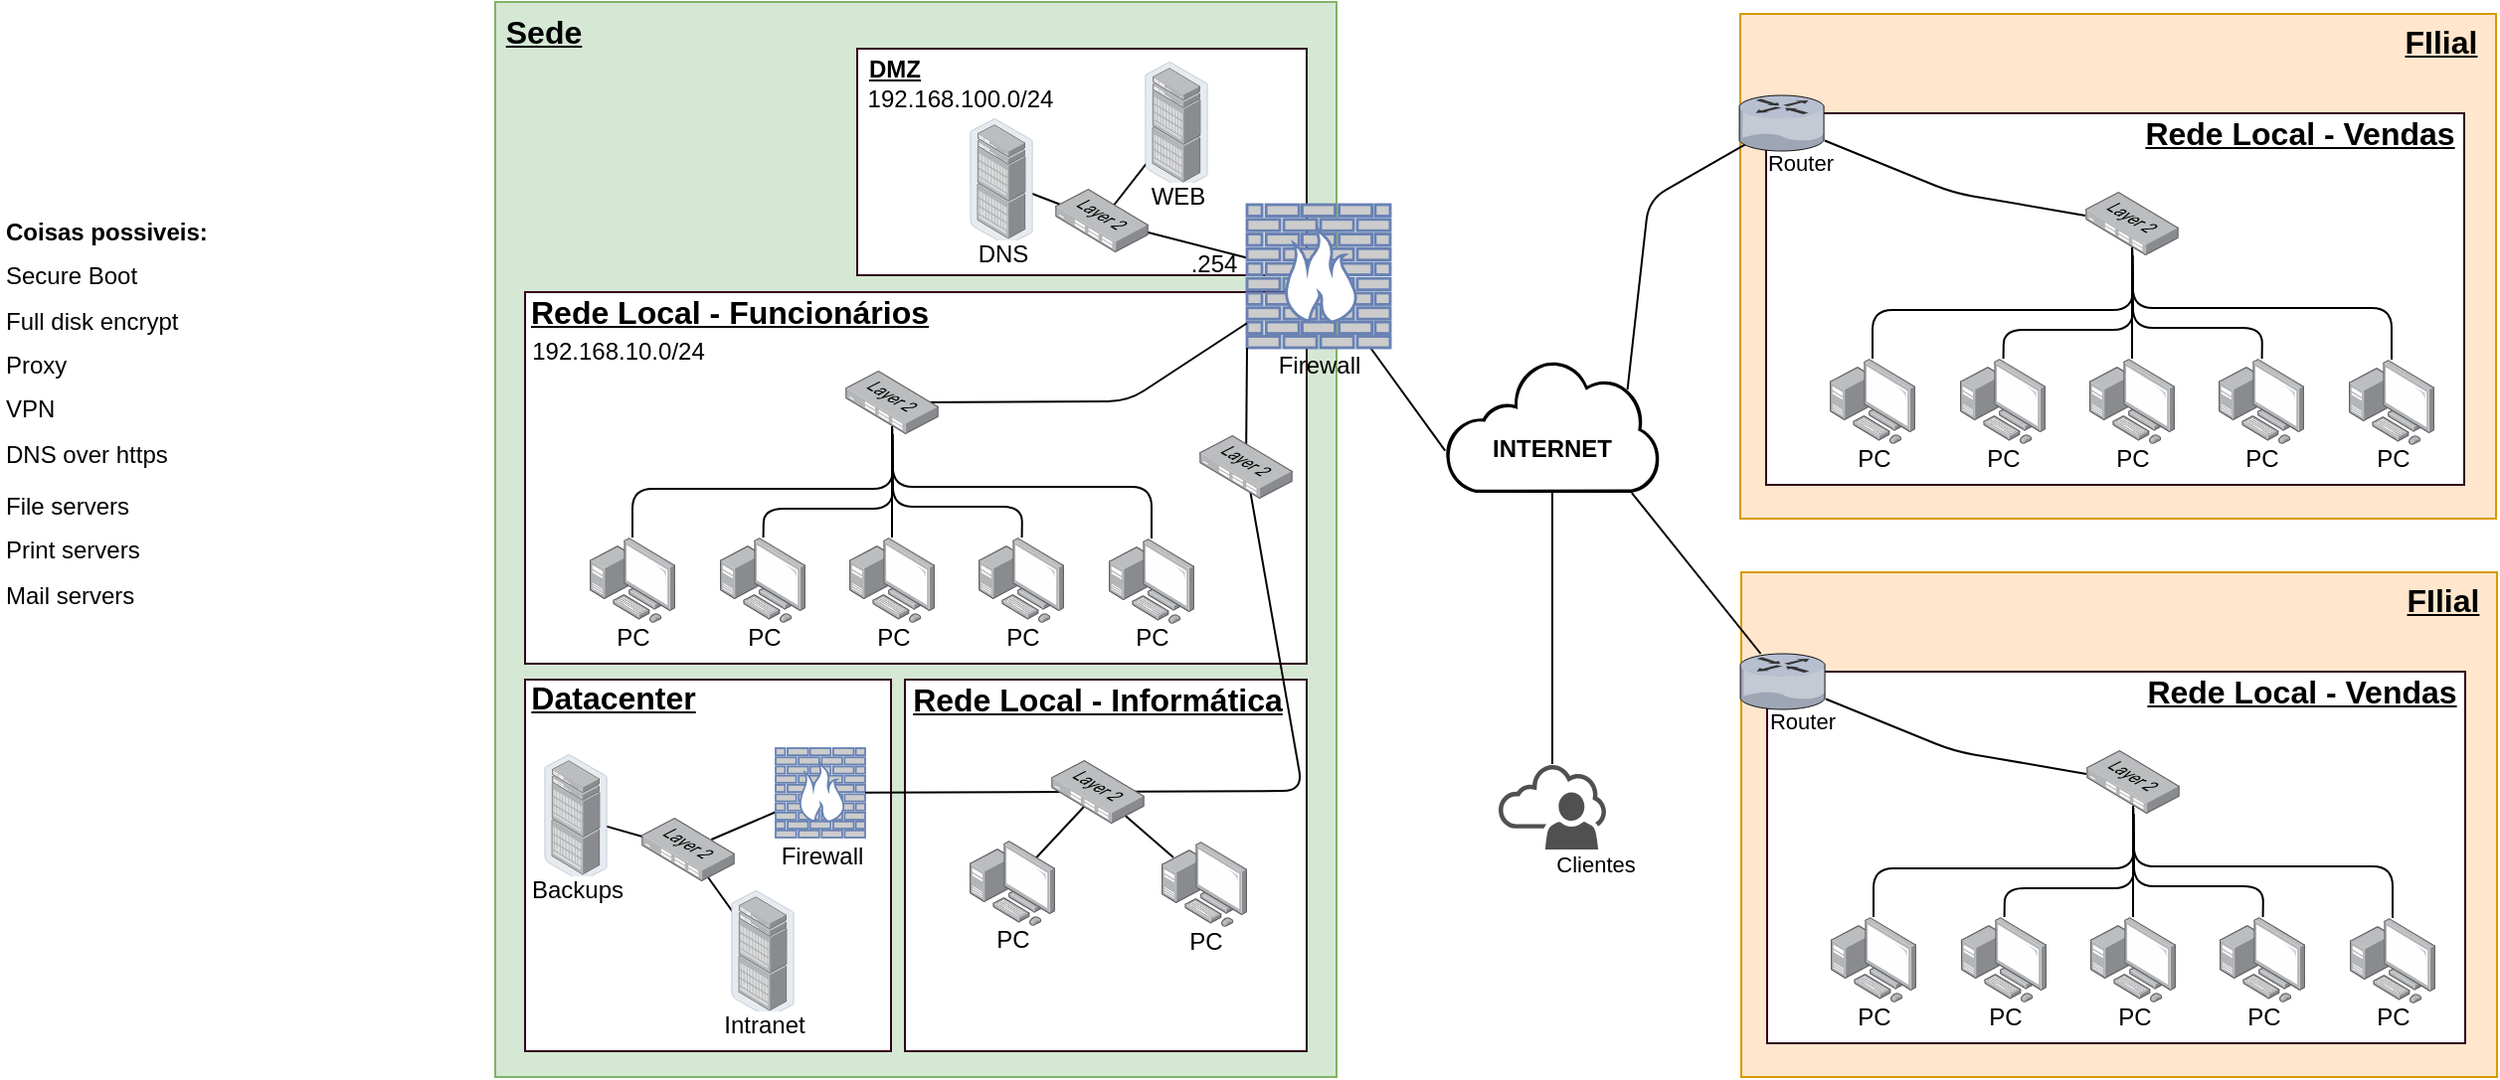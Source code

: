 <mxfile version="12.2.2" type="device" pages="1"><diagram id="WX2gDDHRXdoBWQg4d9Y_" name="Page-1"><mxGraphModel dx="1573" dy="673" grid="0" gridSize="10" guides="1" tooltips="1" connect="1" arrows="0" fold="1" page="0" pageScale="1" pageWidth="827" pageHeight="1169" math="0" shadow="0"><root><mxCell id="0"/><mxCell id="1" parent="0"/><mxCell id="H2KyUJUJa04uN-9Xe-G0-97" value="" style="rounded=0;whiteSpace=wrap;html=1;shadow=0;strokeColor=#d79b00;fillColor=#ffe6cc;fontSize=16;" parent="1" vertex="1"><mxGeometry x="645" y="181" width="380" height="254" as="geometry"/></mxCell><mxCell id="H2KyUJUJa04uN-9Xe-G0-96" value="" style="rounded=0;whiteSpace=wrap;html=1;shadow=0;strokeColor=#82b366;fillColor=#d5e8d4;fontSize=16;" parent="1" vertex="1"><mxGeometry x="19" y="175" width="423" height="541" as="geometry"/></mxCell><mxCell id="H2KyUJUJa04uN-9Xe-G0-12" value="" style="rounded=0;whiteSpace=wrap;html=1;strokeColor=#33001A;shadow=0;" parent="1" vertex="1"><mxGeometry x="34" y="321" width="393" height="187" as="geometry"/></mxCell><mxCell id="H2KyUJUJa04uN-9Xe-G0-13" value="" style="rounded=0;whiteSpace=wrap;html=1;strokeColor=#33001A;" parent="1" vertex="1"><mxGeometry x="201" y="198.5" width="226" height="114" as="geometry"/></mxCell><mxCell id="H2KyUJUJa04uN-9Xe-G0-1" value="PC" style="points=[];aspect=fixed;html=1;align=center;shadow=0;dashed=0;image;image=img/lib/allied_telesis/computer_and_terminals/Personal_Computer_with_Server.svg;spacingTop=-7;" parent="1" vertex="1"><mxGeometry x="66.5" y="444.5" width="43" height="43" as="geometry"/></mxCell><mxCell id="H2KyUJUJa04uN-9Xe-G0-16" value="&lt;b style=&quot;font-size: 12px;&quot;&gt;&lt;font style=&quot;font-size: 12px;&quot;&gt;DMZ&lt;/font&gt;&lt;/b&gt;" style="text;html=1;strokeColor=none;fillColor=none;align=center;verticalAlign=middle;whiteSpace=wrap;rounded=0;fontStyle=4;fontSize=12;" parent="1" vertex="1"><mxGeometry x="200" y="199" width="40" height="20" as="geometry"/></mxCell><mxCell id="H2KyUJUJa04uN-9Xe-G0-17" value="&lt;b style=&quot;font-size: 16px&quot;&gt;&lt;font style=&quot;font-size: 16px&quot;&gt;Rede Local - Funcionários&lt;/font&gt;&lt;/b&gt;" style="text;html=1;strokeColor=none;fillColor=none;align=center;verticalAlign=middle;whiteSpace=wrap;rounded=0;fontStyle=4;fontSize=16;" parent="1" vertex="1"><mxGeometry x="34" y="321" width="206" height="20" as="geometry"/></mxCell><mxCell id="H2KyUJUJa04uN-9Xe-G0-26" value="" style="endArrow=none;html=1;fontSize=13;spacingTop=0;labelBorderColor=none;targetPerimeterSpacing=0;sourcePerimeterSpacing=-26;exitX=0.001;exitY=0.684;exitDx=0;exitDy=0;exitPerimeter=0;" parent="1" source="H2KyUJUJa04uN-9Xe-G0-18" target="H2KyUJUJa04uN-9Xe-G0-4" edge="1"><mxGeometry width="50" height="50" relative="1" as="geometry"><mxPoint x="34" y="676" as="sourcePoint"/><mxPoint x="84" y="626" as="targetPoint"/></mxGeometry></mxCell><mxCell id="H2KyUJUJa04uN-9Xe-G0-31" value="" style="endArrow=none;html=1;fontSize=11;spacingTop=0;sourcePerimeterSpacing=0;targetPerimeterSpacing=-6;endSize=11;" parent="1" source="H2KyUJUJa04uN-9Xe-G0-4" target="H2KyUJUJa04uN-9Xe-G0-27" edge="1"><mxGeometry width="50" height="50" relative="1" as="geometry"><mxPoint x="34" y="677" as="sourcePoint"/><mxPoint x="84" y="627" as="targetPoint"/></mxGeometry></mxCell><mxCell id="H2KyUJUJa04uN-9Xe-G0-4" value="&lt;font color=&quot;#000000&quot;&gt;Firewall&lt;/font&gt;" style="fontColor=#0066CC;verticalAlign=top;verticalLabelPosition=bottom;labelPosition=center;align=center;html=1;outlineConnect=0;fillColor=#CCCCCC;strokeColor=#6881B3;gradientColor=none;gradientDirection=north;strokeWidth=2;shape=mxgraph.networks.firewall;spacingTop=-5;" parent="1" vertex="1"><mxGeometry x="397" y="277" width="72" height="72" as="geometry"/></mxCell><mxCell id="H2KyUJUJa04uN-9Xe-G0-32" value="" style="endArrow=none;html=1;fontSize=11;spacingTop=0;sourcePerimeterSpacing=0;targetPerimeterSpacing=-13;endSize=11;" parent="1" source="H2KyUJUJa04uN-9Xe-G0-4" target="H2KyUJUJa04uN-9Xe-G0-29" edge="1"><mxGeometry width="50" height="50" relative="1" as="geometry"><mxPoint x="423" y="311.968" as="sourcePoint"/><mxPoint x="398" y="298.752" as="targetPoint"/><Array as="points"><mxPoint x="337" y="376"/></Array></mxGeometry></mxCell><mxCell id="H2KyUJUJa04uN-9Xe-G0-29" value="" style="points=[];aspect=fixed;html=1;align=center;shadow=0;dashed=0;image;image=img/lib/allied_telesis/switch/Switch_24_port_L2.svg;strokeColor=#33001A;fillColor=#000000;fontSize=11;verticalAlign=top;horizontal=1;labelBorderColor=none;spacingTop=0;spacing=-53;" parent="1" vertex="1"><mxGeometry x="195" y="360.5" width="47" height="32" as="geometry"/></mxCell><mxCell id="H2KyUJUJa04uN-9Xe-G0-36" value="" style="endArrow=none;html=1;fontSize=13;spacingTop=0;labelBorderColor=none;targetPerimeterSpacing=0;sourcePerimeterSpacing=0;" parent="1" source="H2KyUJUJa04uN-9Xe-G0-35" target="H2KyUJUJa04uN-9Xe-G0-18" edge="1"><mxGeometry width="50" height="50" relative="1" as="geometry"><mxPoint x="533.646" y="305.972" as="sourcePoint"/><mxPoint x="440" y="306.353" as="targetPoint"/></mxGeometry></mxCell><mxCell id="H2KyUJUJa04uN-9Xe-G0-35" value="Clientes" style="pointerEvents=1;shadow=0;dashed=0;html=1;strokeColor=none;fillColor=#505050;labelPosition=center;verticalLabelPosition=bottom;verticalAlign=top;outlineConnect=0;align=center;shape=mxgraph.office.users.online_user;fontSize=11;spacingTop=-6;spacingRight=-43;" parent="1" vertex="1"><mxGeometry x="523.5" y="558.5" width="54" height="43" as="geometry"/></mxCell><mxCell id="H2KyUJUJa04uN-9Xe-G0-25" value="" style="group" parent="1" vertex="1" connectable="0"><mxGeometry x="496.5" y="355" width="108" height="80" as="geometry"/></mxCell><mxCell id="H2KyUJUJa04uN-9Xe-G0-18" value="" style="aspect=fixed;pointerEvents=1;shadow=0;dashed=0;html=1;strokeColor=none;labelPosition=center;verticalLabelPosition=bottom;verticalAlign=top;align=center;fillColor=#000000;shape=mxgraph.mscae.enterprise.internet_hollow" parent="H2KyUJUJa04uN-9Xe-G0-25" vertex="1"><mxGeometry width="108" height="67.021" as="geometry"/></mxCell><mxCell id="H2KyUJUJa04uN-9Xe-G0-20" value="&lt;b style=&quot;white-space: nowrap&quot;&gt;&lt;font style=&quot;font-size: 12px&quot;&gt;INTERNET&lt;/font&gt;&lt;/b&gt;" style="text;html=1;strokeColor=none;fillColor=none;align=center;verticalAlign=middle;whiteSpace=wrap;rounded=0;" parent="H2KyUJUJa04uN-9Xe-G0-25" vertex="1"><mxGeometry x="29.489" y="40.182" width="49.021" height="9.143" as="geometry"/></mxCell><mxCell id="H2KyUJUJa04uN-9Xe-G0-59" value="PC" style="points=[];aspect=fixed;html=1;align=center;shadow=0;dashed=0;image;image=img/lib/allied_telesis/computer_and_terminals/Personal_Computer_with_Server.svg;spacingTop=-7;" parent="1" vertex="1"><mxGeometry x="132" y="444.5" width="43" height="43" as="geometry"/></mxCell><mxCell id="H2KyUJUJa04uN-9Xe-G0-60" value="PC" style="points=[];aspect=fixed;html=1;align=center;shadow=0;dashed=0;image;image=img/lib/allied_telesis/computer_and_terminals/Personal_Computer_with_Server.svg;spacingTop=-7;" parent="1" vertex="1"><mxGeometry x="262" y="444.5" width="43" height="43" as="geometry"/></mxCell><mxCell id="H2KyUJUJa04uN-9Xe-G0-61" value="PC" style="points=[];aspect=fixed;html=1;align=center;shadow=0;dashed=0;image;image=img/lib/allied_telesis/computer_and_terminals/Personal_Computer_with_Server.svg;spacingTop=-7;" parent="1" vertex="1"><mxGeometry x="327.5" y="445.0" width="43" height="43" as="geometry"/></mxCell><mxCell id="H2KyUJUJa04uN-9Xe-G0-62" value="PC" style="points=[];aspect=fixed;html=1;align=center;shadow=0;dashed=0;image;image=img/lib/allied_telesis/computer_and_terminals/Personal_Computer_with_Server.svg;spacingTop=-7;" parent="1" vertex="1"><mxGeometry x="197" y="444.5" width="43" height="43" as="geometry"/></mxCell><mxCell id="H2KyUJUJa04uN-9Xe-G0-63" value="" style="endArrow=none;html=1;fontSize=11;" parent="1" source="H2KyUJUJa04uN-9Xe-G0-1" target="H2KyUJUJa04uN-9Xe-G0-29" edge="1"><mxGeometry width="50" height="50" relative="1" as="geometry"><mxPoint x="34" y="618" as="sourcePoint"/><mxPoint x="84" y="568" as="targetPoint"/><Array as="points"><mxPoint x="88" y="420"/><mxPoint x="219" y="420"/></Array></mxGeometry></mxCell><mxCell id="H2KyUJUJa04uN-9Xe-G0-64" value="" style="endArrow=none;html=1;fontSize=11;" parent="1" source="H2KyUJUJa04uN-9Xe-G0-59" target="H2KyUJUJa04uN-9Xe-G0-29" edge="1"><mxGeometry width="50" height="50" relative="1" as="geometry"><mxPoint x="98" y="487" as="sourcePoint"/><mxPoint x="228.624" y="381.5" as="targetPoint"/><Array as="points"><mxPoint x="154" y="430"/><mxPoint x="219" y="430"/></Array></mxGeometry></mxCell><mxCell id="H2KyUJUJa04uN-9Xe-G0-66" value="" style="endArrow=none;html=1;fontSize=11;jumpSize=4;sourcePerimeterSpacing=0;targetPerimeterSpacing=-4;" parent="1" source="H2KyUJUJa04uN-9Xe-G0-62" target="H2KyUJUJa04uN-9Xe-G0-29" edge="1"><mxGeometry width="50" height="50" relative="1" as="geometry"><mxPoint x="34" y="618" as="sourcePoint"/><mxPoint x="84" y="568" as="targetPoint"/></mxGeometry></mxCell><mxCell id="H2KyUJUJa04uN-9Xe-G0-68" value="" style="endArrow=none;html=1;fontSize=11;" parent="1" source="H2KyUJUJa04uN-9Xe-G0-60" target="H2KyUJUJa04uN-9Xe-G0-29" edge="1"><mxGeometry width="50" height="50" relative="1" as="geometry"><mxPoint x="34" y="618" as="sourcePoint"/><mxPoint x="84" y="568" as="targetPoint"/><Array as="points"><mxPoint x="284" y="429"/><mxPoint x="219" y="429"/></Array></mxGeometry></mxCell><mxCell id="H2KyUJUJa04uN-9Xe-G0-70" value="" style="endArrow=none;html=1;fontSize=11;targetPerimeterSpacing=-3;" parent="1" source="H2KyUJUJa04uN-9Xe-G0-61" target="H2KyUJUJa04uN-9Xe-G0-29" edge="1"><mxGeometry width="50" height="50" relative="1" as="geometry"><mxPoint x="34" y="618" as="sourcePoint"/><mxPoint x="84" y="568" as="targetPoint"/><Array as="points"><mxPoint x="349" y="419"/><mxPoint x="219" y="419"/></Array></mxGeometry></mxCell><mxCell id="H2KyUJUJa04uN-9Xe-G0-74" value="" style="endArrow=none;html=1;fontSize=11;sourcePerimeterSpacing=-8;targetPerimeterSpacing=-5;" parent="1" source="H2KyUJUJa04uN-9Xe-G0-27" target="H2KyUJUJa04uN-9Xe-G0-71" edge="1"><mxGeometry width="50" height="50" relative="1" as="geometry"><mxPoint x="34" y="579" as="sourcePoint"/><mxPoint x="84" y="529" as="targetPoint"/><Array as="points"/></mxGeometry></mxCell><mxCell id="H2KyUJUJa04uN-9Xe-G0-75" value="" style="endArrow=none;html=1;fontSize=11;targetPerimeterSpacing=-5;sourcePerimeterSpacing=-10;" parent="1" source="H2KyUJUJa04uN-9Xe-G0-27" target="H2KyUJUJa04uN-9Xe-G0-10" edge="1"><mxGeometry width="50" height="50" relative="1" as="geometry"><mxPoint x="337.5" y="305.957" as="sourcePoint"/><mxPoint x="260.5" y="289.433" as="targetPoint"/><Array as="points"/></mxGeometry></mxCell><mxCell id="H2KyUJUJa04uN-9Xe-G0-27" value="" style="points=[];aspect=fixed;html=1;align=center;shadow=0;dashed=0;image;image=img/lib/allied_telesis/switch/Switch_24_port_L2.svg;strokeColor=#33001A;fillColor=#000000;fontSize=11;verticalAlign=top;horizontal=1;labelBorderColor=none;spacingTop=-8;" parent="1" vertex="1"><mxGeometry x="300.5" y="269" width="47" height="32" as="geometry"/></mxCell><mxCell id="H2KyUJUJa04uN-9Xe-G0-71" value="DNS" style="points=[];aspect=fixed;html=1;align=center;shadow=0;dashed=0;image;image=img/lib/allied_telesis/storage/Datacenter_Server_Rack_EoR.svg;spacingTop=-10;" parent="1" vertex="1"><mxGeometry x="257.5" y="233.5" width="32" height="64" as="geometry"/></mxCell><mxCell id="H2KyUJUJa04uN-9Xe-G0-10" value="WEB" style="points=[];aspect=fixed;html=1;align=center;shadow=0;dashed=0;image;image=img/lib/allied_telesis/storage/Datacenter_Server_Rack_EoR.svg;spacingTop=-10;" parent="1" vertex="1"><mxGeometry x="345.5" y="205" width="32" height="64" as="geometry"/></mxCell><mxCell id="H2KyUJUJa04uN-9Xe-G0-76" value="" style="rounded=0;whiteSpace=wrap;html=1;strokeColor=#33001A;shadow=0;" parent="1" vertex="1"><mxGeometry x="658" y="231" width="351" height="187" as="geometry"/></mxCell><mxCell id="H2KyUJUJa04uN-9Xe-G0-77" value="PC" style="points=[];aspect=fixed;html=1;align=center;shadow=0;dashed=0;image;image=img/lib/allied_telesis/computer_and_terminals/Personal_Computer_with_Server.svg;spacingTop=-7;" parent="1" vertex="1"><mxGeometry x="690" y="354.5" width="43" height="43" as="geometry"/></mxCell><mxCell id="H2KyUJUJa04uN-9Xe-G0-79" value="" style="points=[];aspect=fixed;html=1;align=center;shadow=0;dashed=0;image;image=img/lib/allied_telesis/switch/Switch_24_port_L2.svg;strokeColor=#33001A;fillColor=#000000;fontSize=11;verticalAlign=top;horizontal=1;labelBorderColor=none;spacingTop=0;spacing=-53;" parent="1" vertex="1"><mxGeometry x="818.5" y="270.5" width="47" height="32" as="geometry"/></mxCell><mxCell id="H2KyUJUJa04uN-9Xe-G0-80" value="PC" style="points=[];aspect=fixed;html=1;align=center;shadow=0;dashed=0;image;image=img/lib/allied_telesis/computer_and_terminals/Personal_Computer_with_Server.svg;spacingTop=-7;" parent="1" vertex="1"><mxGeometry x="755.5" y="354.5" width="43" height="43" as="geometry"/></mxCell><mxCell id="H2KyUJUJa04uN-9Xe-G0-81" value="PC" style="points=[];aspect=fixed;html=1;align=center;shadow=0;dashed=0;image;image=img/lib/allied_telesis/computer_and_terminals/Personal_Computer_with_Server.svg;spacingTop=-7;" parent="1" vertex="1"><mxGeometry x="885.5" y="354.5" width="43" height="43" as="geometry"/></mxCell><mxCell id="H2KyUJUJa04uN-9Xe-G0-82" value="PC" style="points=[];aspect=fixed;html=1;align=center;shadow=0;dashed=0;image;image=img/lib/allied_telesis/computer_and_terminals/Personal_Computer_with_Server.svg;spacingTop=-7;" parent="1" vertex="1"><mxGeometry x="951" y="355.0" width="43" height="43" as="geometry"/></mxCell><mxCell id="H2KyUJUJa04uN-9Xe-G0-83" value="PC" style="points=[];aspect=fixed;html=1;align=center;shadow=0;dashed=0;image;image=img/lib/allied_telesis/computer_and_terminals/Personal_Computer_with_Server.svg;spacingTop=-7;" parent="1" vertex="1"><mxGeometry x="820.5" y="354.5" width="43" height="43" as="geometry"/></mxCell><mxCell id="H2KyUJUJa04uN-9Xe-G0-86" value="" style="endArrow=none;html=1;fontSize=11;" parent="1" edge="1"><mxGeometry width="50" height="50" relative="1" as="geometry"><mxPoint x="711.5" y="354.5" as="sourcePoint"/><mxPoint x="842.184" y="302.5" as="targetPoint"/><Array as="points"><mxPoint x="711.5" y="330"/><mxPoint x="842.5" y="330"/></Array></mxGeometry></mxCell><mxCell id="H2KyUJUJa04uN-9Xe-G0-87" value="" style="endArrow=none;html=1;fontSize=11;" parent="1" edge="1"><mxGeometry width="50" height="50" relative="1" as="geometry"><mxPoint x="777.299" y="354.5" as="sourcePoint"/><mxPoint x="842.15" y="302.5" as="targetPoint"/><Array as="points"><mxPoint x="777.5" y="340"/><mxPoint x="842.5" y="340"/></Array></mxGeometry></mxCell><mxCell id="H2KyUJUJa04uN-9Xe-G0-88" value="" style="endArrow=none;html=1;fontSize=11;jumpSize=4;sourcePerimeterSpacing=0;targetPerimeterSpacing=-4;" parent="1" edge="1"><mxGeometry width="50" height="50" relative="1" as="geometry"><mxPoint x="842" y="354.5" as="sourcePoint"/><mxPoint x="842" y="298.5" as="targetPoint"/></mxGeometry></mxCell><mxCell id="H2KyUJUJa04uN-9Xe-G0-89" value="" style="endArrow=none;html=1;fontSize=11;" parent="1" edge="1"><mxGeometry width="50" height="50" relative="1" as="geometry"><mxPoint x="907.291" y="354.5" as="sourcePoint"/><mxPoint x="842.152" y="302.5" as="targetPoint"/><Array as="points"><mxPoint x="907.5" y="339"/><mxPoint x="842.5" y="339"/></Array></mxGeometry></mxCell><mxCell id="H2KyUJUJa04uN-9Xe-G0-90" value="" style="endArrow=none;html=1;fontSize=11;targetPerimeterSpacing=-3;" parent="1" edge="1"><mxGeometry width="50" height="50" relative="1" as="geometry"><mxPoint x="972.5" y="355" as="sourcePoint"/><mxPoint x="842.153" y="299.5" as="targetPoint"/><Array as="points"><mxPoint x="972.5" y="329"/><mxPoint x="842.5" y="329"/></Array></mxGeometry></mxCell><mxCell id="H2KyUJUJa04uN-9Xe-G0-92" value="" style="endArrow=none;html=1;fontSize=11;exitX=0.85;exitY=0.225;exitDx=0;exitDy=0;exitPerimeter=0;targetPerimeterSpacing=-3;sourcePerimeterSpacing=0;" parent="1" source="H2KyUJUJa04uN-9Xe-G0-18" target="H2KyUJUJa04uN-9Xe-G0-91" edge="1"><mxGeometry width="50" height="50" relative="1" as="geometry"><mxPoint x="303" y="554.5" as="sourcePoint"/><mxPoint x="353" y="504.5" as="targetPoint"/><Array as="points"><mxPoint x="599" y="274.5"/></Array></mxGeometry></mxCell><mxCell id="H2KyUJUJa04uN-9Xe-G0-94" value="" style="endArrow=none;html=1;fontSize=11;" parent="1" source="H2KyUJUJa04uN-9Xe-G0-79" target="H2KyUJUJa04uN-9Xe-G0-91" edge="1"><mxGeometry width="50" height="50" relative="1" as="geometry"><mxPoint x="500.5" y="489" as="sourcePoint"/><mxPoint x="550.5" y="439" as="targetPoint"/><Array as="points"><mxPoint x="752" y="271"/></Array></mxGeometry></mxCell><mxCell id="H2KyUJUJa04uN-9Xe-G0-95" value="&lt;b style=&quot;font-size: 16px&quot;&gt;&lt;font style=&quot;font-size: 16px&quot;&gt;Rede Local - Vendas&lt;/font&gt;&lt;/b&gt;" style="text;html=1;strokeColor=none;fillColor=none;align=center;verticalAlign=middle;whiteSpace=wrap;rounded=0;fontStyle=4;fontSize=16;" parent="1" vertex="1"><mxGeometry x="844" y="231" width="165" height="20" as="geometry"/></mxCell><mxCell id="H2KyUJUJa04uN-9Xe-G0-98" value="&lt;b style=&quot;font-size: 16px&quot;&gt;&lt;font style=&quot;font-size: 16px&quot;&gt;Sede&lt;/font&gt;&lt;/b&gt;" style="text;html=1;strokeColor=none;fillColor=none;align=center;verticalAlign=middle;whiteSpace=wrap;rounded=0;fontStyle=4;fontSize=16;" parent="1" vertex="1"><mxGeometry x="16" y="179.5" width="55" height="20" as="geometry"/></mxCell><mxCell id="H2KyUJUJa04uN-9Xe-G0-99" value="&lt;b&gt;FIlial&lt;/b&gt;" style="text;html=1;strokeColor=none;fillColor=none;align=center;verticalAlign=middle;whiteSpace=wrap;rounded=0;fontStyle=4;fontSize=16;" parent="1" vertex="1"><mxGeometry x="970" y="185" width="55" height="20" as="geometry"/></mxCell><mxCell id="aaq_LhnDiimIodWtCc64-2" value="" style="rounded=0;whiteSpace=wrap;html=1;strokeColor=#33001A;shadow=0;" parent="1" vertex="1"><mxGeometry x="225" y="516" width="202" height="187" as="geometry"/></mxCell><mxCell id="aaq_LhnDiimIodWtCc64-3" value="&lt;b style=&quot;font-size: 16px&quot;&gt;&lt;font style=&quot;font-size: 16px&quot;&gt;Rede Local - Informática&lt;/font&gt;&lt;/b&gt;" style="text;html=1;strokeColor=none;fillColor=none;align=center;verticalAlign=middle;whiteSpace=wrap;rounded=0;fontStyle=4;fontSize=16;" parent="1" vertex="1"><mxGeometry x="227" y="515.5" width="190" height="20" as="geometry"/></mxCell><mxCell id="aaq_LhnDiimIodWtCc64-8" value="" style="rounded=0;whiteSpace=wrap;html=1;shadow=0;strokeColor=#d79b00;fillColor=#ffe6cc;fontSize=16;" parent="1" vertex="1"><mxGeometry x="645.5" y="462" width="380" height="254" as="geometry"/></mxCell><mxCell id="aaq_LhnDiimIodWtCc64-9" value="" style="rounded=0;whiteSpace=wrap;html=1;strokeColor=#33001A;shadow=0;" parent="1" vertex="1"><mxGeometry x="658.5" y="512" width="351" height="187" as="geometry"/></mxCell><mxCell id="aaq_LhnDiimIodWtCc64-10" value="PC" style="points=[];aspect=fixed;html=1;align=center;shadow=0;dashed=0;image;image=img/lib/allied_telesis/computer_and_terminals/Personal_Computer_with_Server.svg;spacingTop=-7;" parent="1" vertex="1"><mxGeometry x="690.5" y="635.5" width="43" height="43" as="geometry"/></mxCell><mxCell id="aaq_LhnDiimIodWtCc64-11" value="" style="points=[];aspect=fixed;html=1;align=center;shadow=0;dashed=0;image;image=img/lib/allied_telesis/switch/Switch_24_port_L2.svg;strokeColor=#33001A;fillColor=#000000;fontSize=11;verticalAlign=top;horizontal=1;labelBorderColor=none;spacingTop=0;spacing=-53;" parent="1" vertex="1"><mxGeometry x="819" y="551.5" width="47" height="32" as="geometry"/></mxCell><mxCell id="aaq_LhnDiimIodWtCc64-12" value="PC" style="points=[];aspect=fixed;html=1;align=center;shadow=0;dashed=0;image;image=img/lib/allied_telesis/computer_and_terminals/Personal_Computer_with_Server.svg;spacingTop=-7;" parent="1" vertex="1"><mxGeometry x="756" y="635.5" width="43" height="43" as="geometry"/></mxCell><mxCell id="aaq_LhnDiimIodWtCc64-13" value="PC" style="points=[];aspect=fixed;html=1;align=center;shadow=0;dashed=0;image;image=img/lib/allied_telesis/computer_and_terminals/Personal_Computer_with_Server.svg;spacingTop=-7;" parent="1" vertex="1"><mxGeometry x="886" y="635.5" width="43" height="43" as="geometry"/></mxCell><mxCell id="aaq_LhnDiimIodWtCc64-14" value="PC" style="points=[];aspect=fixed;html=1;align=center;shadow=0;dashed=0;image;image=img/lib/allied_telesis/computer_and_terminals/Personal_Computer_with_Server.svg;spacingTop=-7;" parent="1" vertex="1"><mxGeometry x="951.5" y="636" width="43" height="43" as="geometry"/></mxCell><mxCell id="aaq_LhnDiimIodWtCc64-15" value="PC" style="points=[];aspect=fixed;html=1;align=center;shadow=0;dashed=0;image;image=img/lib/allied_telesis/computer_and_terminals/Personal_Computer_with_Server.svg;spacingTop=-7;" parent="1" vertex="1"><mxGeometry x="821" y="635.5" width="43" height="43" as="geometry"/></mxCell><mxCell id="aaq_LhnDiimIodWtCc64-16" value="" style="endArrow=none;html=1;fontSize=11;" parent="1" edge="1"><mxGeometry width="50" height="50" relative="1" as="geometry"><mxPoint x="712" y="635.5" as="sourcePoint"/><mxPoint x="842.684" y="583.5" as="targetPoint"/><Array as="points"><mxPoint x="712" y="611"/><mxPoint x="843" y="611"/></Array></mxGeometry></mxCell><mxCell id="aaq_LhnDiimIodWtCc64-17" value="" style="endArrow=none;html=1;fontSize=11;" parent="1" edge="1"><mxGeometry width="50" height="50" relative="1" as="geometry"><mxPoint x="777.799" y="635.5" as="sourcePoint"/><mxPoint x="842.65" y="583.5" as="targetPoint"/><Array as="points"><mxPoint x="778" y="621"/><mxPoint x="843" y="621"/></Array></mxGeometry></mxCell><mxCell id="aaq_LhnDiimIodWtCc64-18" value="" style="endArrow=none;html=1;fontSize=11;jumpSize=4;sourcePerimeterSpacing=0;targetPerimeterSpacing=-4;" parent="1" edge="1"><mxGeometry width="50" height="50" relative="1" as="geometry"><mxPoint x="842.5" y="635.5" as="sourcePoint"/><mxPoint x="842.5" y="579.5" as="targetPoint"/></mxGeometry></mxCell><mxCell id="aaq_LhnDiimIodWtCc64-19" value="" style="endArrow=none;html=1;fontSize=11;" parent="1" edge="1"><mxGeometry width="50" height="50" relative="1" as="geometry"><mxPoint x="907.791" y="635.5" as="sourcePoint"/><mxPoint x="842.652" y="583.5" as="targetPoint"/><Array as="points"><mxPoint x="908" y="620"/><mxPoint x="843" y="620"/></Array></mxGeometry></mxCell><mxCell id="aaq_LhnDiimIodWtCc64-20" value="" style="endArrow=none;html=1;fontSize=11;targetPerimeterSpacing=-3;" parent="1" edge="1"><mxGeometry width="50" height="50" relative="1" as="geometry"><mxPoint x="973" y="636" as="sourcePoint"/><mxPoint x="842.653" y="580.5" as="targetPoint"/><Array as="points"><mxPoint x="973" y="610"/><mxPoint x="843" y="610"/></Array></mxGeometry></mxCell><mxCell id="aaq_LhnDiimIodWtCc64-21" value="Router" style="verticalLabelPosition=bottom;aspect=fixed;html=1;verticalAlign=top;strokeColor=none;align=center;outlineConnect=0;shape=mxgraph.citrix.router;shadow=0;fillColor=#000000;fontSize=11;spacingTop=-7;spacingRight=-18;" parent="1" vertex="1"><mxGeometry x="645" y="503" width="43" height="28" as="geometry"/></mxCell><mxCell id="aaq_LhnDiimIodWtCc64-22" value="" style="endArrow=none;html=1;fontSize=11;" parent="1" source="aaq_LhnDiimIodWtCc64-11" target="aaq_LhnDiimIodWtCc64-21" edge="1"><mxGeometry width="50" height="50" relative="1" as="geometry"><mxPoint x="501" y="770" as="sourcePoint"/><mxPoint x="551" y="720" as="targetPoint"/><Array as="points"><mxPoint x="752.5" y="552"/></Array></mxGeometry></mxCell><mxCell id="aaq_LhnDiimIodWtCc64-23" value="&lt;b style=&quot;font-size: 16px&quot;&gt;&lt;font style=&quot;font-size: 16px&quot;&gt;Rede Local - Vendas&lt;/font&gt;&lt;/b&gt;" style="text;html=1;strokeColor=none;fillColor=none;align=center;verticalAlign=middle;whiteSpace=wrap;rounded=0;fontStyle=4;fontSize=16;" parent="1" vertex="1"><mxGeometry x="844.5" y="512" width="165" height="20" as="geometry"/></mxCell><mxCell id="aaq_LhnDiimIodWtCc64-24" value="&lt;b&gt;FIlial&lt;/b&gt;" style="text;html=1;strokeColor=none;fillColor=none;align=center;verticalAlign=middle;whiteSpace=wrap;rounded=0;fontStyle=4;fontSize=16;" parent="1" vertex="1"><mxGeometry x="970.5" y="466" width="55" height="20" as="geometry"/></mxCell><mxCell id="aaq_LhnDiimIodWtCc64-25" value="" style="endArrow=none;html=1;fontSize=11;exitX=0.87;exitY=1;exitDx=0;exitDy=0;exitPerimeter=0;" parent="1" source="H2KyUJUJa04uN-9Xe-G0-18" target="aaq_LhnDiimIodWtCc64-21" edge="1"><mxGeometry width="50" height="50" relative="1" as="geometry"><mxPoint x="598.3" y="429.08" as="sourcePoint"/><mxPoint x="654.5" y="258.354" as="targetPoint"/><Array as="points"/></mxGeometry></mxCell><mxCell id="H2KyUJUJa04uN-9Xe-G0-91" value="Router" style="verticalLabelPosition=bottom;aspect=fixed;html=1;verticalAlign=top;strokeColor=none;align=center;outlineConnect=0;shape=mxgraph.citrix.router;shadow=0;fillColor=#000000;fontSize=11;spacingTop=-7;spacingRight=-18;" parent="1" vertex="1"><mxGeometry x="644.5" y="222" width="43" height="28" as="geometry"/></mxCell><mxCell id="aaq_LhnDiimIodWtCc64-30" value="" style="endArrow=none;html=1;targetPerimeterSpacing=-10;sourcePerimeterSpacing=-10;" parent="1" source="aaq_LhnDiimIodWtCc64-26" target="aaq_LhnDiimIodWtCc64-28" edge="1"><mxGeometry width="50" height="50" relative="1" as="geometry"><mxPoint x="195.5" y="600.637" as="sourcePoint"/><mxPoint x="287" y="612.861" as="targetPoint"/></mxGeometry></mxCell><mxCell id="aaq_LhnDiimIodWtCc64-31" value="" style="endArrow=none;html=1;targetPerimeterSpacing=-7;sourcePerimeterSpacing=-6;" parent="1" source="aaq_LhnDiimIodWtCc64-27" target="aaq_LhnDiimIodWtCc64-28" edge="1"><mxGeometry width="50" height="50" relative="1" as="geometry"><mxPoint x="271.5" y="651.132" as="sourcePoint"/><mxPoint x="292.739" y="632" as="targetPoint"/></mxGeometry></mxCell><mxCell id="aaq_LhnDiimIodWtCc64-27" value="PC" style="points=[];aspect=fixed;html=1;align=center;shadow=0;dashed=0;image;image=img/lib/allied_telesis/computer_and_terminals/Personal_Computer_with_Server.svg;spacingTop=-7;" parent="1" vertex="1"><mxGeometry x="354" y="597.5" width="43" height="43" as="geometry"/></mxCell><mxCell id="aaq_LhnDiimIodWtCc64-26" value="PC" style="points=[];aspect=fixed;html=1;align=center;shadow=0;dashed=0;image;image=img/lib/allied_telesis/computer_and_terminals/Personal_Computer_with_Server.svg;spacingTop=-7;" parent="1" vertex="1"><mxGeometry x="257.5" y="597" width="43" height="43" as="geometry"/></mxCell><mxCell id="aaq_LhnDiimIodWtCc64-33" value="" style="rounded=0;whiteSpace=wrap;html=1;strokeColor=#33001A;shadow=0;" parent="1" vertex="1"><mxGeometry x="34" y="516" width="184" height="187" as="geometry"/></mxCell><mxCell id="aaq_LhnDiimIodWtCc64-34" value="&lt;b style=&quot;font-size: 16px&quot;&gt;&lt;font style=&quot;font-size: 16px&quot;&gt;Datacenter&lt;/font&gt;&lt;/b&gt;" style="text;html=1;strokeColor=none;fillColor=none;align=center;verticalAlign=middle;whiteSpace=wrap;rounded=0;fontStyle=4;fontSize=16;" parent="1" vertex="1"><mxGeometry x="41" y="516.5" width="75" height="17" as="geometry"/></mxCell><mxCell id="aaq_LhnDiimIodWtCc64-29" value="" style="endArrow=none;html=1;targetPerimeterSpacing=-11;sourcePerimeterSpacing=-6;" parent="1" source="aaq_LhnDiimIodWtCc64-1" target="aaq_LhnDiimIodWtCc64-36" edge="1"><mxGeometry width="50" height="50" relative="1" as="geometry"><mxPoint x="16" y="842" as="sourcePoint"/><mxPoint x="66" y="792" as="targetPoint"/></mxGeometry></mxCell><mxCell id="aaq_LhnDiimIodWtCc64-1" value="Backups" style="points=[];aspect=fixed;html=1;align=center;shadow=0;dashed=0;image;image=img/lib/allied_telesis/storage/Datacenter_Server_Rack_EoR.svg;spacingTop=-10;" parent="1" vertex="1"><mxGeometry x="43.5" y="553.5" width="32" height="64" as="geometry"/></mxCell><mxCell id="aaq_LhnDiimIodWtCc64-37" value="" style="endArrow=none;html=1;sourcePerimeterSpacing=-9;targetPerimeterSpacing=-6;" parent="1" source="aaq_LhnDiimIodWtCc64-36" target="aaq_LhnDiimIodWtCc64-35" edge="1"><mxGeometry width="50" height="50" relative="1" as="geometry"><mxPoint x="67" y="811" as="sourcePoint"/><mxPoint x="117" y="761" as="targetPoint"/></mxGeometry></mxCell><mxCell id="aaq_LhnDiimIodWtCc64-35" value="Intranet" style="points=[];aspect=fixed;html=1;align=center;shadow=0;dashed=0;image;image=img/lib/allied_telesis/storage/Datacenter_Server_Rack_EoR.svg;spacingTop=-10;" parent="1" vertex="1"><mxGeometry x="137.5" y="622" width="32" height="64" as="geometry"/></mxCell><mxCell id="aaq_LhnDiimIodWtCc64-42" value="" style="endArrow=none;html=1;sourcePerimeterSpacing=-11;" parent="1" source="aaq_LhnDiimIodWtCc64-36" target="aaq_LhnDiimIodWtCc64-40" edge="1"><mxGeometry width="50" height="50" relative="1" as="geometry"><mxPoint x="16" y="811" as="sourcePoint"/><mxPoint x="66" y="761" as="targetPoint"/></mxGeometry></mxCell><mxCell id="aaq_LhnDiimIodWtCc64-36" value="" style="points=[];aspect=fixed;html=1;align=center;shadow=0;dashed=0;image;image=img/lib/allied_telesis/switch/Switch_24_port_L2.svg;strokeColor=#33001A;fillColor=#000000;fontSize=11;verticalAlign=top;horizontal=1;labelBorderColor=none;spacingTop=0;spacing=-53;" parent="1" vertex="1"><mxGeometry x="92.5" y="585.5" width="47" height="32" as="geometry"/></mxCell><mxCell id="aaq_LhnDiimIodWtCc64-40" value="&lt;font color=&quot;#000000&quot;&gt;Firewall&lt;/font&gt;" style="fontColor=#0066CC;verticalAlign=top;verticalLabelPosition=bottom;labelPosition=center;align=center;html=1;outlineConnect=0;fillColor=#CCCCCC;strokeColor=#6881B3;gradientColor=none;gradientDirection=north;strokeWidth=2;shape=mxgraph.networks.firewall;spacingTop=-5;" parent="1" vertex="1"><mxGeometry x="160" y="550.5" width="45" height="45" as="geometry"/></mxCell><mxCell id="aaq_LhnDiimIodWtCc64-45" value="Secure Boot&lt;br&gt;" style="text;html=1;resizable=0;points=[];autosize=1;align=left;verticalAlign=top;spacingTop=-4;" parent="1" vertex="1"><mxGeometry x="-229.5" y="303" width="123" height="20" as="geometry"/></mxCell><mxCell id="aaq_LhnDiimIodWtCc64-46" value="Full disk encrypt" style="text;html=1;resizable=0;points=[];autosize=1;align=left;verticalAlign=top;spacingTop=-4;" parent="1" vertex="1"><mxGeometry x="-229.5" y="326" width="123" height="20" as="geometry"/></mxCell><mxCell id="aaq_LhnDiimIodWtCc64-47" value="Proxy" style="text;html=1;resizable=0;points=[];autosize=1;align=left;verticalAlign=top;spacingTop=-4;" parent="1" vertex="1"><mxGeometry x="-229.5" y="348" width="123" height="20" as="geometry"/></mxCell><mxCell id="aaq_LhnDiimIodWtCc64-48" value="VPN" style="text;html=1;resizable=0;points=[];autosize=1;align=left;verticalAlign=top;spacingTop=-4;" parent="1" vertex="1"><mxGeometry x="-229.5" y="370" width="123" height="20" as="geometry"/></mxCell><mxCell id="aaq_LhnDiimIodWtCc64-49" value="Coisas possiveis:" style="text;html=1;strokeColor=none;fillColor=none;align=left;verticalAlign=middle;whiteSpace=wrap;rounded=0;fontStyle=1" parent="1" vertex="1"><mxGeometry x="-229.5" y="281" width="123" height="20" as="geometry"/></mxCell><mxCell id="aaq_LhnDiimIodWtCc64-50" value="DNS over https" style="text;html=1;resizable=0;points=[];autosize=1;align=left;verticalAlign=top;spacingTop=-4;" parent="1" vertex="1"><mxGeometry x="-229.5" y="393" width="123" height="20" as="geometry"/></mxCell><mxCell id="aaq_LhnDiimIodWtCc64-51" value="File servers" style="text;html=1;align=left;" parent="1" vertex="1"><mxGeometry x="-229.5" y="415" width="123" height="20" as="geometry"/></mxCell><mxCell id="aaq_LhnDiimIodWtCc64-52" value="Print servers" style="text;html=1;align=left;" parent="1" vertex="1"><mxGeometry x="-229.5" y="437" width="123" height="20" as="geometry"/></mxCell><mxCell id="aaq_LhnDiimIodWtCc64-53" value="Mail servers" style="text;html=1;align=left;" parent="1" vertex="1"><mxGeometry x="-229.5" y="459.667" width="123" height="20" as="geometry"/></mxCell><mxCell id="0itgbWXM6mOdTdpMkVn0-1" value="" style="endArrow=none;html=1;targetPerimeterSpacing=-10;sourcePerimeterSpacing=-15;" parent="1" source="aaq_LhnDiimIodWtCc64-43" target="aaq_LhnDiimIodWtCc64-28" edge="1"><mxGeometry width="50" height="50" relative="1" as="geometry"><mxPoint x="-230" y="811" as="sourcePoint"/><mxPoint x="-180" y="761" as="targetPoint"/><Array as="points"><mxPoint x="425" y="572"/></Array></mxGeometry></mxCell><mxCell id="0itgbWXM6mOdTdpMkVn0-3" value="" style="endArrow=none;html=1;sourcePerimeterSpacing=-10;" parent="1" source="aaq_LhnDiimIodWtCc64-28" target="aaq_LhnDiimIodWtCc64-40" edge="1"><mxGeometry width="50" height="50" relative="1" as="geometry"><mxPoint x="-230" y="811" as="sourcePoint"/><mxPoint x="-180" y="761" as="targetPoint"/></mxGeometry></mxCell><mxCell id="aaq_LhnDiimIodWtCc64-28" value="" style="points=[];aspect=fixed;html=1;align=center;shadow=0;dashed=0;image;image=img/lib/allied_telesis/switch/Switch_24_port_L2.svg;strokeColor=#33001A;fillColor=#000000;fontSize=11;verticalAlign=top;horizontal=1;labelBorderColor=none;spacingTop=0;spacing=-53;" parent="1" vertex="1"><mxGeometry x="298.5" y="556.5" width="47" height="32" as="geometry"/></mxCell><mxCell id="0itgbWXM6mOdTdpMkVn0-4" value="" style="endArrow=none;html=1;targetPerimeterSpacing=-6;sourcePerimeterSpacing=-12;entryX=0;entryY=1;entryDx=0;entryDy=0;entryPerimeter=0;" parent="1" source="aaq_LhnDiimIodWtCc64-43" target="H2KyUJUJa04uN-9Xe-G0-4" edge="1"><mxGeometry width="50" height="50" relative="1" as="geometry"><mxPoint x="-189" y="811" as="sourcePoint"/><mxPoint x="355" y="365" as="targetPoint"/></mxGeometry></mxCell><mxCell id="aaq_LhnDiimIodWtCc64-43" value="" style="points=[];aspect=fixed;html=1;align=center;shadow=0;dashed=0;image;image=img/lib/allied_telesis/switch/Switch_24_port_L2.svg;strokeColor=#33001A;fillColor=#000000;fontSize=11;verticalAlign=top;horizontal=1;labelBorderColor=none;spacingTop=0;spacing=-53;" parent="1" vertex="1"><mxGeometry x="373" y="393" width="47" height="32" as="geometry"/></mxCell><mxCell id="0itgbWXM6mOdTdpMkVn0-6" value="192.168.10.0/24" style="text;html=1;strokeColor=none;fillColor=none;align=center;verticalAlign=middle;whiteSpace=wrap;rounded=0;" parent="1" vertex="1"><mxGeometry x="37" y="341" width="88" height="20" as="geometry"/></mxCell><mxCell id="PsPClo4tcWrkeHz2wnud-1" value="192.168.100.0/24" style="text;html=1;strokeColor=none;fillColor=none;align=center;verticalAlign=middle;whiteSpace=wrap;rounded=0;" vertex="1" parent="1"><mxGeometry x="209" y="214" width="88" height="20" as="geometry"/></mxCell><mxCell id="PsPClo4tcWrkeHz2wnud-2" value=".254" style="text;html=1;strokeColor=none;fillColor=none;align=center;verticalAlign=middle;whiteSpace=wrap;rounded=0;" vertex="1" parent="1"><mxGeometry x="361.5" y="297.5" width="37" height="18" as="geometry"/></mxCell></root></mxGraphModel></diagram></mxfile>